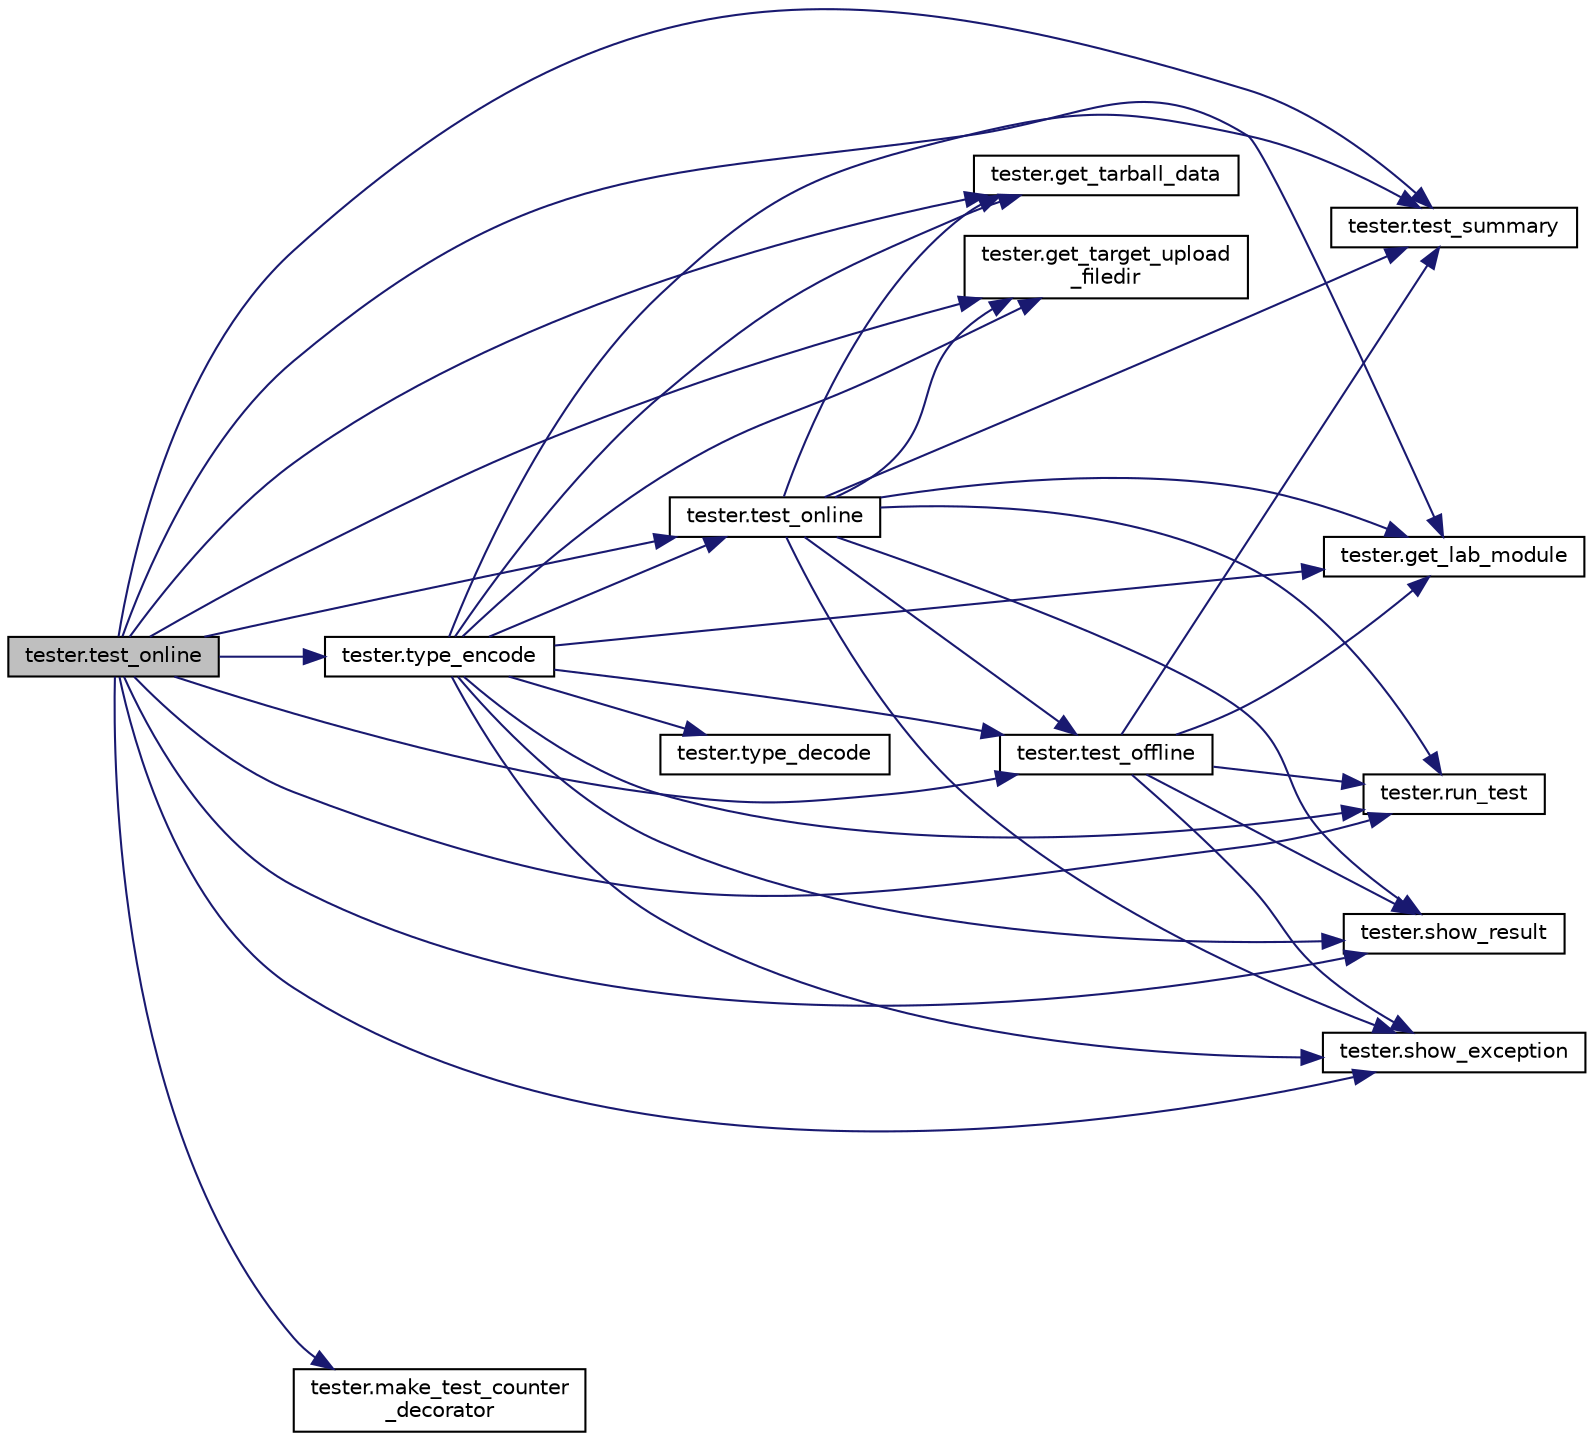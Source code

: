 digraph "tester.test_online"
{
  edge [fontname="Helvetica",fontsize="10",labelfontname="Helvetica",labelfontsize="10"];
  node [fontname="Helvetica",fontsize="10",shape=record];
  rankdir="LR";
  Node1 [label="tester.test_online",height=0.2,width=0.4,color="black", fillcolor="grey75", style="filled", fontcolor="black"];
  Node1 -> Node2 [color="midnightblue",fontsize="10",style="solid",fontname="Helvetica"];
  Node2 [label="tester.test_online",height=0.2,width=0.4,color="black", fillcolor="white", style="filled",URL="$namespacetester.html#a05f28fdefc42c5729e56a320573d6cf9"];
  Node2 -> Node3 [color="midnightblue",fontsize="10",style="solid",fontname="Helvetica"];
  Node3 [label="tester.get_lab_module",height=0.2,width=0.4,color="black", fillcolor="white", style="filled",URL="$namespacetester.html#ae02bbfd9f3e0bad1e95f19ce0ad66ec9"];
  Node2 -> Node4 [color="midnightblue",fontsize="10",style="solid",fontname="Helvetica"];
  Node4 [label="tester.get_target_upload\l_filedir",height=0.2,width=0.4,color="black", fillcolor="white", style="filled",URL="$namespacetester.html#a30fd214430a64513171aa6c98c385698"];
  Node2 -> Node5 [color="midnightblue",fontsize="10",style="solid",fontname="Helvetica"];
  Node5 [label="tester.get_tarball_data",height=0.2,width=0.4,color="black", fillcolor="white", style="filled",URL="$namespacetester.html#a8623562b5ff751a84a2e4554e65ef6f0"];
  Node2 -> Node6 [color="midnightblue",fontsize="10",style="solid",fontname="Helvetica"];
  Node6 [label="tester.test_summary",height=0.2,width=0.4,color="black", fillcolor="white", style="filled",URL="$namespacetester.html#aedd3dc82e5fcdcd7356eedb2e6bd25c4"];
  Node2 -> Node7 [color="midnightblue",fontsize="10",style="solid",fontname="Helvetica"];
  Node7 [label="tester.run_test",height=0.2,width=0.4,color="black", fillcolor="white", style="filled",URL="$namespacetester.html#a2fe765d77ce8821b7a2bbaf02b1443be"];
  Node2 -> Node8 [color="midnightblue",fontsize="10",style="solid",fontname="Helvetica"];
  Node8 [label="tester.show_exception",height=0.2,width=0.4,color="black", fillcolor="white", style="filled",URL="$namespacetester.html#ad1e0737b7db28310d56e78c79dbd820b"];
  Node2 -> Node9 [color="midnightblue",fontsize="10",style="solid",fontname="Helvetica"];
  Node9 [label="tester.show_result",height=0.2,width=0.4,color="black", fillcolor="white", style="filled",URL="$namespacetester.html#a6f608a4c1c426885e10fda8317ec38cc"];
  Node2 -> Node10 [color="midnightblue",fontsize="10",style="solid",fontname="Helvetica"];
  Node10 [label="tester.test_offline",height=0.2,width=0.4,color="black", fillcolor="white", style="filled",URL="$namespacetester.html#a1327ef384b1cbd6f10cf76d2cd4a6a97"];
  Node10 -> Node6 [color="midnightblue",fontsize="10",style="solid",fontname="Helvetica"];
  Node10 -> Node3 [color="midnightblue",fontsize="10",style="solid",fontname="Helvetica"];
  Node10 -> Node7 [color="midnightblue",fontsize="10",style="solid",fontname="Helvetica"];
  Node10 -> Node8 [color="midnightblue",fontsize="10",style="solid",fontname="Helvetica"];
  Node10 -> Node9 [color="midnightblue",fontsize="10",style="solid",fontname="Helvetica"];
  Node1 -> Node3 [color="midnightblue",fontsize="10",style="solid",fontname="Helvetica"];
  Node1 -> Node4 [color="midnightblue",fontsize="10",style="solid",fontname="Helvetica"];
  Node1 -> Node5 [color="midnightblue",fontsize="10",style="solid",fontname="Helvetica"];
  Node1 -> Node6 [color="midnightblue",fontsize="10",style="solid",fontname="Helvetica"];
  Node1 -> Node7 [color="midnightblue",fontsize="10",style="solid",fontname="Helvetica"];
  Node1 -> Node8 [color="midnightblue",fontsize="10",style="solid",fontname="Helvetica"];
  Node1 -> Node11 [color="midnightblue",fontsize="10",style="solid",fontname="Helvetica"];
  Node11 [label="tester.type_encode",height=0.2,width=0.4,color="black", fillcolor="white", style="filled",URL="$namespacetester.html#ab0070cd7f476a591eddf95f7e39a3536"];
  Node11 -> Node7 [color="midnightblue",fontsize="10",style="solid",fontname="Helvetica"];
  Node11 -> Node12 [color="midnightblue",fontsize="10",style="solid",fontname="Helvetica"];
  Node12 [label="tester.type_decode",height=0.2,width=0.4,color="black", fillcolor="white", style="filled",URL="$namespacetester.html#a51774ebb553093352f0999e266e05126"];
  Node11 -> Node10 [color="midnightblue",fontsize="10",style="solid",fontname="Helvetica"];
  Node11 -> Node6 [color="midnightblue",fontsize="10",style="solid",fontname="Helvetica"];
  Node11 -> Node3 [color="midnightblue",fontsize="10",style="solid",fontname="Helvetica"];
  Node11 -> Node8 [color="midnightblue",fontsize="10",style="solid",fontname="Helvetica"];
  Node11 -> Node9 [color="midnightblue",fontsize="10",style="solid",fontname="Helvetica"];
  Node11 -> Node4 [color="midnightblue",fontsize="10",style="solid",fontname="Helvetica"];
  Node11 -> Node5 [color="midnightblue",fontsize="10",style="solid",fontname="Helvetica"];
  Node11 -> Node2 [color="midnightblue",fontsize="10",style="solid",fontname="Helvetica"];
  Node1 -> Node9 [color="midnightblue",fontsize="10",style="solid",fontname="Helvetica"];
  Node1 -> Node13 [color="midnightblue",fontsize="10",style="solid",fontname="Helvetica"];
  Node13 [label="tester.make_test_counter\l_decorator",height=0.2,width=0.4,color="black", fillcolor="white", style="filled",URL="$namespacetester.html#abfb0fa8db29063fca62d022ea24d58c7"];
  Node1 -> Node10 [color="midnightblue",fontsize="10",style="solid",fontname="Helvetica"];
}
